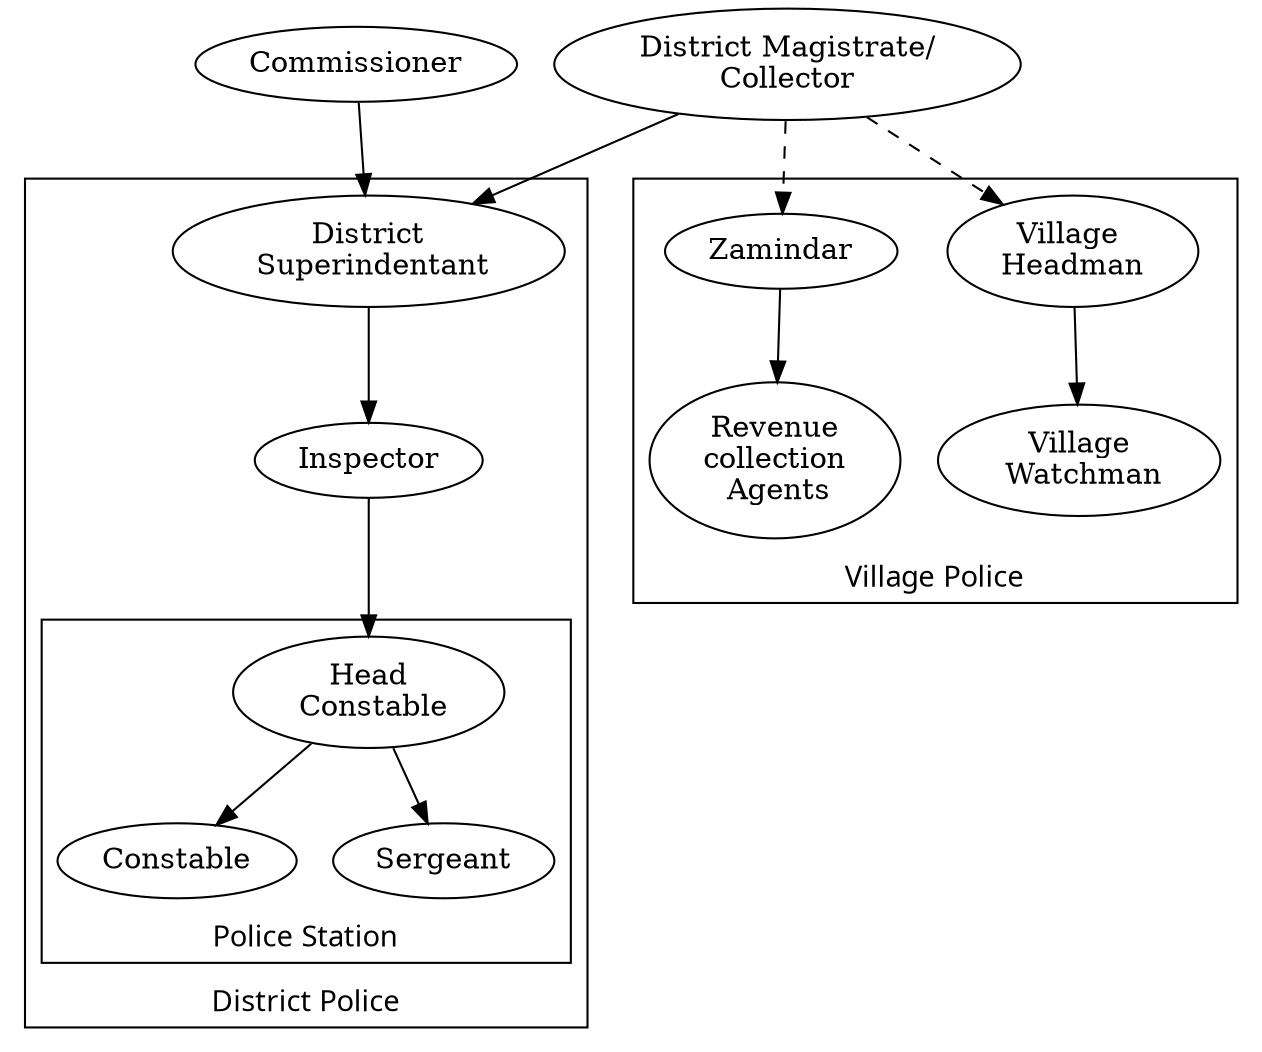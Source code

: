 
digraph G {
    graph [fontname="PT Serif"];
    graph [fontname="PT Serif"];
    graph [fontname="PT Serif"];
    commissioner -> district_sup;
    subgraph cluster_district {
        label = "District Police";
        
        labelloc = "bottom";
        subgraph cluster_station {
            label = "Police Station";
            labelloc = "bottom";
            head_constable -> constable [ltail=cluster_staff];
            head_constable -> sergeant [ltail=cluster_staff];
        }

        subgraph cluster_staff {
            constable;
            sergeant;
        }

        inspector -> head_constable [ltail=cluster_station];
        district_sup -> inspector;
    }
    dm -> district_sup;
    
    subgraph cluster_people {
        label = "Village Police";
        labelloc = "bottom";
        headman -> watchmen;
        zamindar -> agents;
    }

    dm -> headman [style=dashed];
    dm -> zamindar [style=dashed];

    dm [label="District Magistrate/\nCollector"];
    headman [label = "Village \nHeadman"];
    watchmen [label = "Village\n Watchman"];
    district_sup [label = "District\n Superindentant"];
    inspector [label = "Inspector"];
    constable [label = "Constable"];
    head_constable [label = "Head\n Constable"];
    sergeant [label = "Sergeant"];
    zamindar [label="Zamindar"];
    agents [label="Revenue\ncollection\n Agents"];
    commissioner [label="Commissioner"];
    
}
